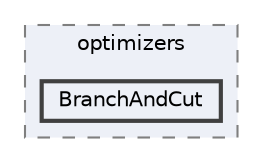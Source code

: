 digraph "/home/runner/work/idol/idol/lib/include/idol/bilevel/optimizers/BranchAndCut"
{
 // LATEX_PDF_SIZE
  bgcolor="transparent";
  edge [fontname=Helvetica,fontsize=10,labelfontname=Helvetica,labelfontsize=10];
  node [fontname=Helvetica,fontsize=10,shape=box,height=0.2,width=0.4];
  compound=true
  subgraph clusterdir_1015221952e03125fddae02908410964 {
    graph [ bgcolor="#edf0f7", pencolor="grey50", label="optimizers", fontname=Helvetica,fontsize=10 style="filled,dashed", URL="dir_1015221952e03125fddae02908410964.html",tooltip=""]
  dir_ac9ce430a683b7ddc7efe538f6b94d5e [label="BranchAndCut", fillcolor="#edf0f7", color="grey25", style="filled,bold", URL="dir_ac9ce430a683b7ddc7efe538f6b94d5e.html",tooltip=""];
  }
}
